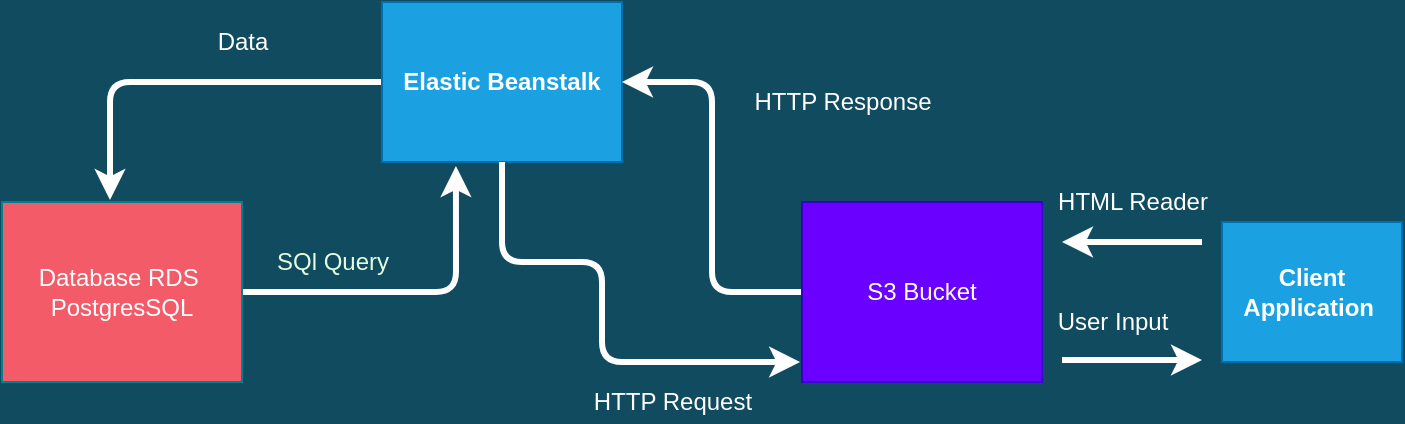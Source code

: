 <mxfile version="17.4.2" type="device"><diagram id="keN1i3KhtizgsOS-DEhG" name="Page-1"><mxGraphModel dx="868" dy="488" grid="1" gridSize="10" guides="1" tooltips="1" connect="1" arrows="1" fold="1" page="1" pageScale="1" pageWidth="850" pageHeight="1100" background="#114B5F" math="0" shadow="0"><root><mxCell id="0"/><mxCell id="1" parent="0"/><mxCell id="notZaeammRKePsSFkIia-28" style="edgeStyle=orthogonalEdgeStyle;curved=0;rounded=1;sketch=0;orthogonalLoop=1;jettySize=auto;html=1;fontColor=#FFFFFF;strokeColor=#FFFFFF;strokeWidth=3;fillColor=#F45B69;entryX=0.308;entryY=1.025;entryDx=0;entryDy=0;entryPerimeter=0;" edge="1" parent="1" source="notZaeammRKePsSFkIia-1" target="notZaeammRKePsSFkIia-5"><mxGeometry relative="1" as="geometry"><mxPoint x="310" y="190" as="targetPoint"/></mxGeometry></mxCell><mxCell id="notZaeammRKePsSFkIia-1" value="&lt;font color=&quot;#ffffff&quot;&gt;Database RDS&amp;nbsp;&lt;br&gt;PostgresSQL&lt;/font&gt;" style="rounded=0;whiteSpace=wrap;html=1;sketch=0;fontColor=#E4FDE1;strokeColor=#028090;fillColor=#F45B69;" vertex="1" parent="1"><mxGeometry x="80" y="200" width="120" height="90" as="geometry"/></mxCell><mxCell id="notZaeammRKePsSFkIia-27" style="edgeStyle=orthogonalEdgeStyle;curved=0;rounded=1;sketch=0;orthogonalLoop=1;jettySize=auto;html=1;entryX=0.45;entryY=-0.011;entryDx=0;entryDy=0;entryPerimeter=0;fontColor=#FFFFFF;strokeColor=#FFFFFF;strokeWidth=3;fillColor=#F45B69;" edge="1" parent="1" source="notZaeammRKePsSFkIia-5" target="notZaeammRKePsSFkIia-1"><mxGeometry relative="1" as="geometry"/></mxCell><mxCell id="notZaeammRKePsSFkIia-5" value="&lt;b&gt;&lt;font color=&quot;#ffffff&quot;&gt;Elastic Beanstalk&lt;/font&gt;&lt;/b&gt;" style="rounded=0;whiteSpace=wrap;html=1;sketch=0;strokeColor=#006EAF;fillColor=#1ba1e2;fontColor=#ffffff;" vertex="1" parent="1"><mxGeometry x="270" y="100" width="120" height="80" as="geometry"/></mxCell><mxCell id="notZaeammRKePsSFkIia-6" value="SQl Query" style="text;html=1;align=center;verticalAlign=middle;resizable=0;points=[];autosize=1;strokeColor=none;fillColor=none;fontColor=#E4FDE1;rotation=0;" vertex="1" parent="1"><mxGeometry x="210" y="220" width="70" height="20" as="geometry"/></mxCell><mxCell id="notZaeammRKePsSFkIia-10" value="HTTP Request" style="text;html=1;align=center;verticalAlign=middle;resizable=0;points=[];autosize=1;strokeColor=none;fillColor=none;fontColor=#FFFFFF;rotation=0;" vertex="1" parent="1"><mxGeometry x="370" y="290" width="90" height="20" as="geometry"/></mxCell><mxCell id="notZaeammRKePsSFkIia-26" style="edgeStyle=orthogonalEdgeStyle;curved=0;rounded=1;sketch=0;orthogonalLoop=1;jettySize=auto;html=1;entryX=1;entryY=0.5;entryDx=0;entryDy=0;fontColor=#FFFFFF;strokeColor=#FFFFFF;strokeWidth=3;fillColor=#F45B69;" edge="1" parent="1" source="notZaeammRKePsSFkIia-11" target="notZaeammRKePsSFkIia-5"><mxGeometry relative="1" as="geometry"/></mxCell><mxCell id="notZaeammRKePsSFkIia-11" value="S3 Bucket" style="rounded=0;whiteSpace=wrap;html=1;sketch=0;fontColor=#ffffff;strokeColor=#3700CC;fillColor=#6a00ff;" vertex="1" parent="1"><mxGeometry x="480" y="200" width="120" height="90" as="geometry"/></mxCell><mxCell id="notZaeammRKePsSFkIia-13" value="&lt;font color=&quot;#ffffff&quot;&gt;Data&lt;/font&gt;" style="text;html=1;align=center;verticalAlign=middle;resizable=0;points=[];autosize=1;strokeColor=none;fillColor=none;fontColor=#E4FDE1;rotation=0;" vertex="1" parent="1"><mxGeometry x="180" y="110" width="40" height="20" as="geometry"/></mxCell><mxCell id="notZaeammRKePsSFkIia-23" value="HTTP Response" style="text;html=1;align=center;verticalAlign=middle;resizable=0;points=[];autosize=1;strokeColor=none;fillColor=none;fontColor=#FFFFFF;rotation=0;" vertex="1" parent="1"><mxGeometry x="450" y="140" width="100" height="20" as="geometry"/></mxCell><mxCell id="notZaeammRKePsSFkIia-25" value="" style="endArrow=classic;html=1;rounded=1;sketch=0;fontColor=#FFFFFF;strokeColor=#FFFFFF;strokeWidth=3;fillColor=#F45B69;curved=0;" edge="1" parent="1"><mxGeometry width="50" height="50" relative="1" as="geometry"><mxPoint x="610" y="279" as="sourcePoint"/><mxPoint x="680" y="279" as="targetPoint"/><Array as="points"/></mxGeometry></mxCell><mxCell id="notZaeammRKePsSFkIia-31" style="edgeStyle=orthogonalEdgeStyle;curved=0;rounded=1;sketch=0;orthogonalLoop=1;jettySize=auto;html=1;fontColor=#FFFFFF;strokeColor=#FFFFFF;strokeWidth=3;fillColor=#F45B69;exitX=0.5;exitY=1;exitDx=0;exitDy=0;entryX=-0.008;entryY=0.889;entryDx=0;entryDy=0;entryPerimeter=0;" edge="1" parent="1" source="notZaeammRKePsSFkIia-5" target="notZaeammRKePsSFkIia-11"><mxGeometry relative="1" as="geometry"><mxPoint x="470" y="280" as="targetPoint"/><mxPoint x="290" y="285" as="sourcePoint"/><Array as="points"><mxPoint x="330" y="230"/><mxPoint x="380" y="230"/><mxPoint x="380" y="280"/></Array></mxGeometry></mxCell><mxCell id="notZaeammRKePsSFkIia-32" value="&lt;b&gt;Client Application&amp;nbsp;&lt;/b&gt;" style="rounded=0;whiteSpace=wrap;html=1;sketch=0;strokeColor=#006EAF;fillColor=#1ba1e2;fontColor=#ffffff;" vertex="1" parent="1"><mxGeometry x="690" y="210" width="90" height="70" as="geometry"/></mxCell><mxCell id="notZaeammRKePsSFkIia-33" value="" style="endArrow=classic;html=1;rounded=1;sketch=0;fontColor=#FFFFFF;strokeColor=#FFFFFF;strokeWidth=3;fillColor=#F45B69;curved=0;" edge="1" parent="1"><mxGeometry width="50" height="50" relative="1" as="geometry"><mxPoint x="680" y="220" as="sourcePoint"/><mxPoint x="610" y="220" as="targetPoint"/><Array as="points"/></mxGeometry></mxCell><mxCell id="notZaeammRKePsSFkIia-34" value="User Input" style="text;html=1;align=center;verticalAlign=middle;resizable=0;points=[];autosize=1;strokeColor=none;fillColor=none;fontColor=#FFFFFF;" vertex="1" parent="1"><mxGeometry x="600" y="249.5" width="70" height="20" as="geometry"/></mxCell><mxCell id="notZaeammRKePsSFkIia-35" value="HTML Reader" style="text;html=1;align=center;verticalAlign=middle;resizable=0;points=[];autosize=1;strokeColor=none;fillColor=none;fontColor=#FFFFFF;" vertex="1" parent="1"><mxGeometry x="600" y="190" width="90" height="20" as="geometry"/></mxCell></root></mxGraphModel></diagram></mxfile>